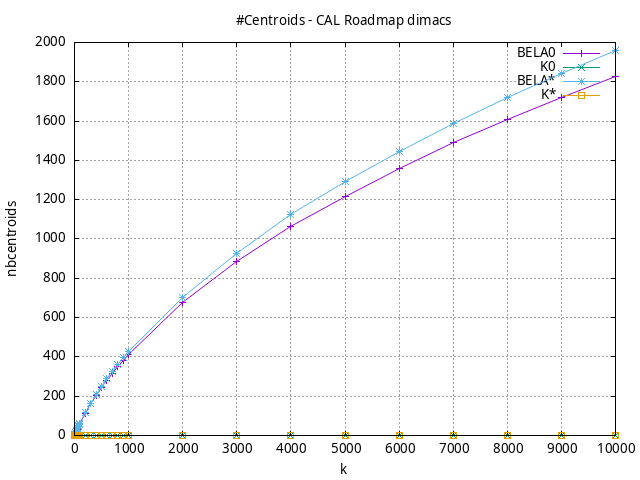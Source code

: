 #!/usr/bin/gnuplot
# -*- coding: utf-8 -*-
#
# results/roadmap/dimacs/CAL/USA-road-d.CAL.mixed.nbcentroids.gnuplot
#
# Started on 01/09/2024 14:42:00
# Author: Carlos Linares López
set grid
set xlabel "k"
set ylabel "nbcentroids"

set title "#Centroids - CAL Roadmap dimacs"

set terminal png enhanced font "Ariel,10"
set output 'USA-road-d.CAL.mixed.nbcentroids.png'

plot "-" title "BELA0"      with linesp, "-" title "K0"      with linesp, "-" title "BELA*"      with linesp, "-" title "K*"      with linesp

	1 1.0
	2 1.55
	3 2.32
	4 2.88
	5 3.69
	6 4.23
	7 5.06
	8 5.63
	9 6.48
	10 7.01
	20 13.74
	30 20.23
	40 26.49
	50 32.68
	60 38.71
	70 44.81
	80 50.47
	90 56.13
	100 61.77
	200 113.65
	300 160.64
	400 203.43
	500 242.87
	600 280.6
	700 316.31
	800 350.49
	900 382.11
	1000 413.41
	2000 675.93
	3000 884.41
	4000 1061.85
	5000 1217.28
	6000 1358.53
	7000 1490.39
	8000 1610.67
	9000 1722.52
	10000 1829.07
end
	1 0.0
	2 0.0
	3 0.0
	4 0.0
	5 0.0
	6 0.0
	7 0.0
	8 0.0
	9 0.0
	10 0.0
	20 0.0
	30 0.0
	40 0.0
	50 0.0
	60 0.0
	70 0.0
	80 0.0
	90 0.0
	100 0.0
	200 0.0
	300 0.0
	400 0.0
	500 0.0
	600 0.0
	700 0.0
	800 0.0
	900 0.0
	1000 0.0
	2000 0.0
	3000 0.0
	4000 0.0
	5000 0.0
	6000 0.0
	7000 0.0
	8000 0.0
	9000 0.0
	10000 0.0
end
	1 1.0
	2 1.55
	3 2.32
	4 2.88
	5 3.69
	6 4.23
	7 5.06
	8 5.63
	9 6.48
	10 7.02
	20 13.81
	30 20.39
	40 26.82
	50 33.18
	60 39.31
	70 45.45
	80 51.34
	90 57.22
	100 63.03
	200 116.29
	300 164.72
	400 209.1
	500 250.11
	600 289.16
	700 326.3
	800 362.18
	900 395.11
	1000 427.1
	2000 702.11
	3000 926.95
	4000 1122.17
	5000 1291.98
	6000 1446.5
	7000 1589.95
	8000 1719.18
	9000 1841.34
	10000 1958.31
end
	1 0.0
	2 0.0
	3 0.0
	4 0.0
	5 0.0
	6 0.0
	7 0.0
	8 0.0
	9 0.0
	10 0.0
	20 0.0
	30 0.0
	40 0.0
	50 0.0
	60 0.0
	70 0.0
	80 0.0
	90 0.0
	100 0.0
	200 0.0
	300 0.0
	400 0.0
	500 0.0
	600 0.0
	700 0.0
	800 0.0
	900 0.0
	1000 0.0
	2000 0.0
	3000 0.0
	4000 0.0
	5000 0.0
	6000 0.0
	7000 0.0
	8000 0.0
	9000 0.0
	10000 0.0
end
